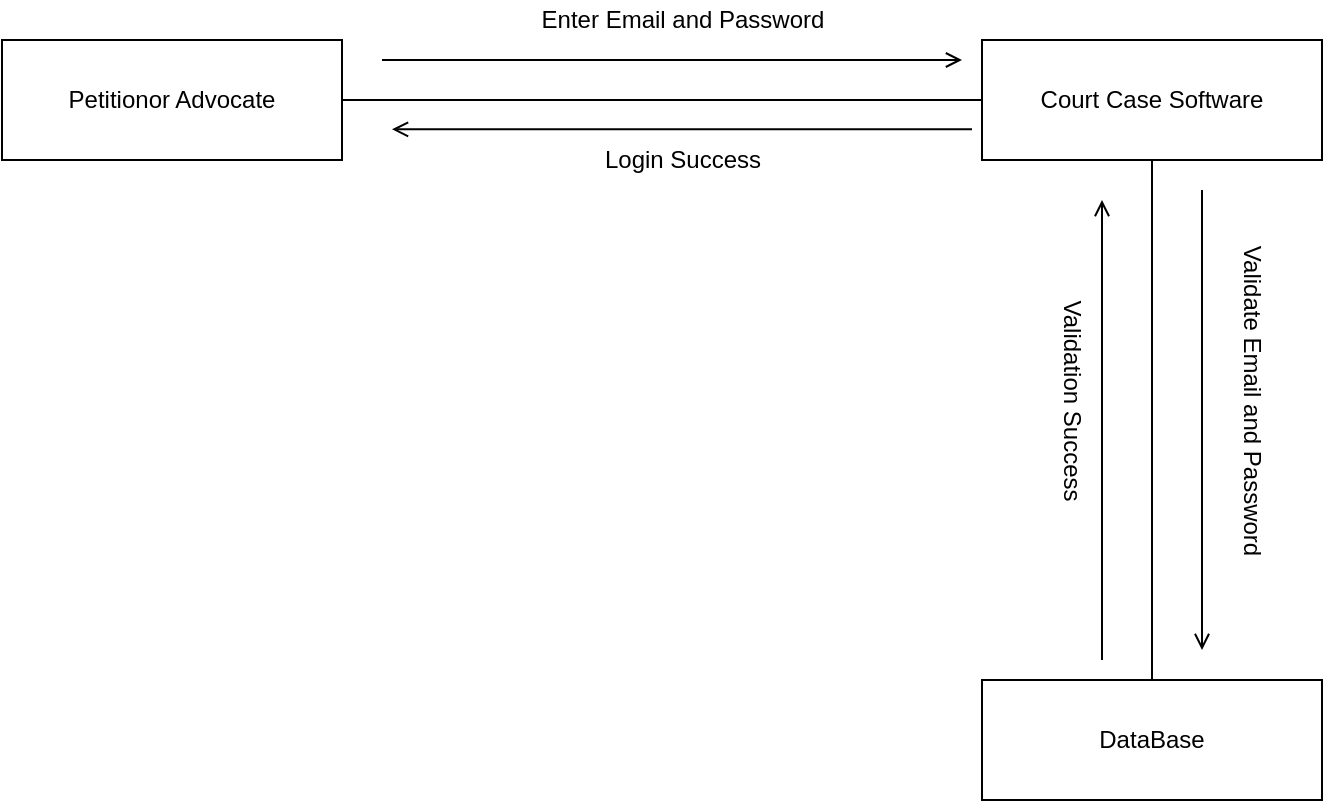 <mxfile version="12.8.8" type="device"><diagram id="2Awi_tMxySDLvpfIeZNK" name="Page-1"><mxGraphModel dx="882" dy="459" grid="1" gridSize="10" guides="1" tooltips="1" connect="1" arrows="1" fold="1" page="1" pageScale="1" pageWidth="850" pageHeight="1100" math="0" shadow="0"><root><mxCell id="0"/><mxCell id="1" parent="0"/><mxCell id="GrUwjvMF9eD0J6sRbm4V-1" value="Petitionor Advocate" style="rounded=0;whiteSpace=wrap;html=1;" vertex="1" parent="1"><mxGeometry x="30" y="290" width="170" height="60" as="geometry"/></mxCell><mxCell id="GrUwjvMF9eD0J6sRbm4V-2" value="Court Case Software" style="rounded=0;whiteSpace=wrap;html=1;" vertex="1" parent="1"><mxGeometry x="520" y="290" width="170" height="60" as="geometry"/></mxCell><mxCell id="GrUwjvMF9eD0J6sRbm4V-3" value="DataBase" style="rounded=0;whiteSpace=wrap;html=1;" vertex="1" parent="1"><mxGeometry x="520" y="610" width="170" height="60" as="geometry"/></mxCell><mxCell id="GrUwjvMF9eD0J6sRbm4V-4" value="" style="endArrow=none;html=1;exitX=1;exitY=0.5;exitDx=0;exitDy=0;entryX=0;entryY=0.5;entryDx=0;entryDy=0;" edge="1" parent="1" source="GrUwjvMF9eD0J6sRbm4V-1" target="GrUwjvMF9eD0J6sRbm4V-2"><mxGeometry width="50" height="50" relative="1" as="geometry"><mxPoint x="390" y="580" as="sourcePoint"/><mxPoint x="440" y="530" as="targetPoint"/></mxGeometry></mxCell><mxCell id="GrUwjvMF9eD0J6sRbm4V-5" value="" style="endArrow=none;html=1;entryX=0.5;entryY=1;entryDx=0;entryDy=0;" edge="1" parent="1" source="GrUwjvMF9eD0J6sRbm4V-3" target="GrUwjvMF9eD0J6sRbm4V-2"><mxGeometry width="50" height="50" relative="1" as="geometry"><mxPoint x="210" y="330" as="sourcePoint"/><mxPoint x="530" y="330" as="targetPoint"/></mxGeometry></mxCell><mxCell id="GrUwjvMF9eD0J6sRbm4V-6" value="" style="endArrow=open;html=1;endFill=0;" edge="1" parent="1"><mxGeometry width="50" height="50" relative="1" as="geometry"><mxPoint x="220" y="300" as="sourcePoint"/><mxPoint x="510" y="300" as="targetPoint"/></mxGeometry></mxCell><mxCell id="GrUwjvMF9eD0J6sRbm4V-7" value="Enter Email and Password" style="text;html=1;align=center;verticalAlign=middle;resizable=0;points=[];autosize=1;" vertex="1" parent="1"><mxGeometry x="290" y="270" width="160" height="20" as="geometry"/></mxCell><mxCell id="GrUwjvMF9eD0J6sRbm4V-8" value="" style="endArrow=open;html=1;endFill=0;" edge="1" parent="1"><mxGeometry width="50" height="50" relative="1" as="geometry"><mxPoint x="630" y="365" as="sourcePoint"/><mxPoint x="630" y="595" as="targetPoint"/></mxGeometry></mxCell><mxCell id="GrUwjvMF9eD0J6sRbm4V-9" value="Validate Email and Password" style="text;html=1;align=center;verticalAlign=middle;resizable=0;points=[];autosize=1;rotation=90;" vertex="1" parent="1"><mxGeometry x="570" y="460" width="170" height="20" as="geometry"/></mxCell><mxCell id="GrUwjvMF9eD0J6sRbm4V-10" value="" style="endArrow=none;html=1;endFill=0;startArrow=open;startFill=0;" edge="1" parent="1"><mxGeometry width="50" height="50" relative="1" as="geometry"><mxPoint x="580" y="370" as="sourcePoint"/><mxPoint x="580" y="600" as="targetPoint"/></mxGeometry></mxCell><mxCell id="GrUwjvMF9eD0J6sRbm4V-11" value="Validation Success" style="text;html=1;align=center;verticalAlign=middle;resizable=0;points=[];autosize=1;rotation=90;" vertex="1" parent="1"><mxGeometry x="505" y="460" width="120" height="20" as="geometry"/></mxCell><mxCell id="GrUwjvMF9eD0J6sRbm4V-12" value="" style="endArrow=open;html=1;endFill=0;" edge="1" parent="1"><mxGeometry width="50" height="50" relative="1" as="geometry"><mxPoint x="515" y="334.66" as="sourcePoint"/><mxPoint x="225" y="334.66" as="targetPoint"/></mxGeometry></mxCell><mxCell id="GrUwjvMF9eD0J6sRbm4V-13" value="Login Success" style="text;html=1;align=center;verticalAlign=middle;resizable=0;points=[];autosize=1;" vertex="1" parent="1"><mxGeometry x="325" y="340" width="90" height="20" as="geometry"/></mxCell></root></mxGraphModel></diagram></mxfile>